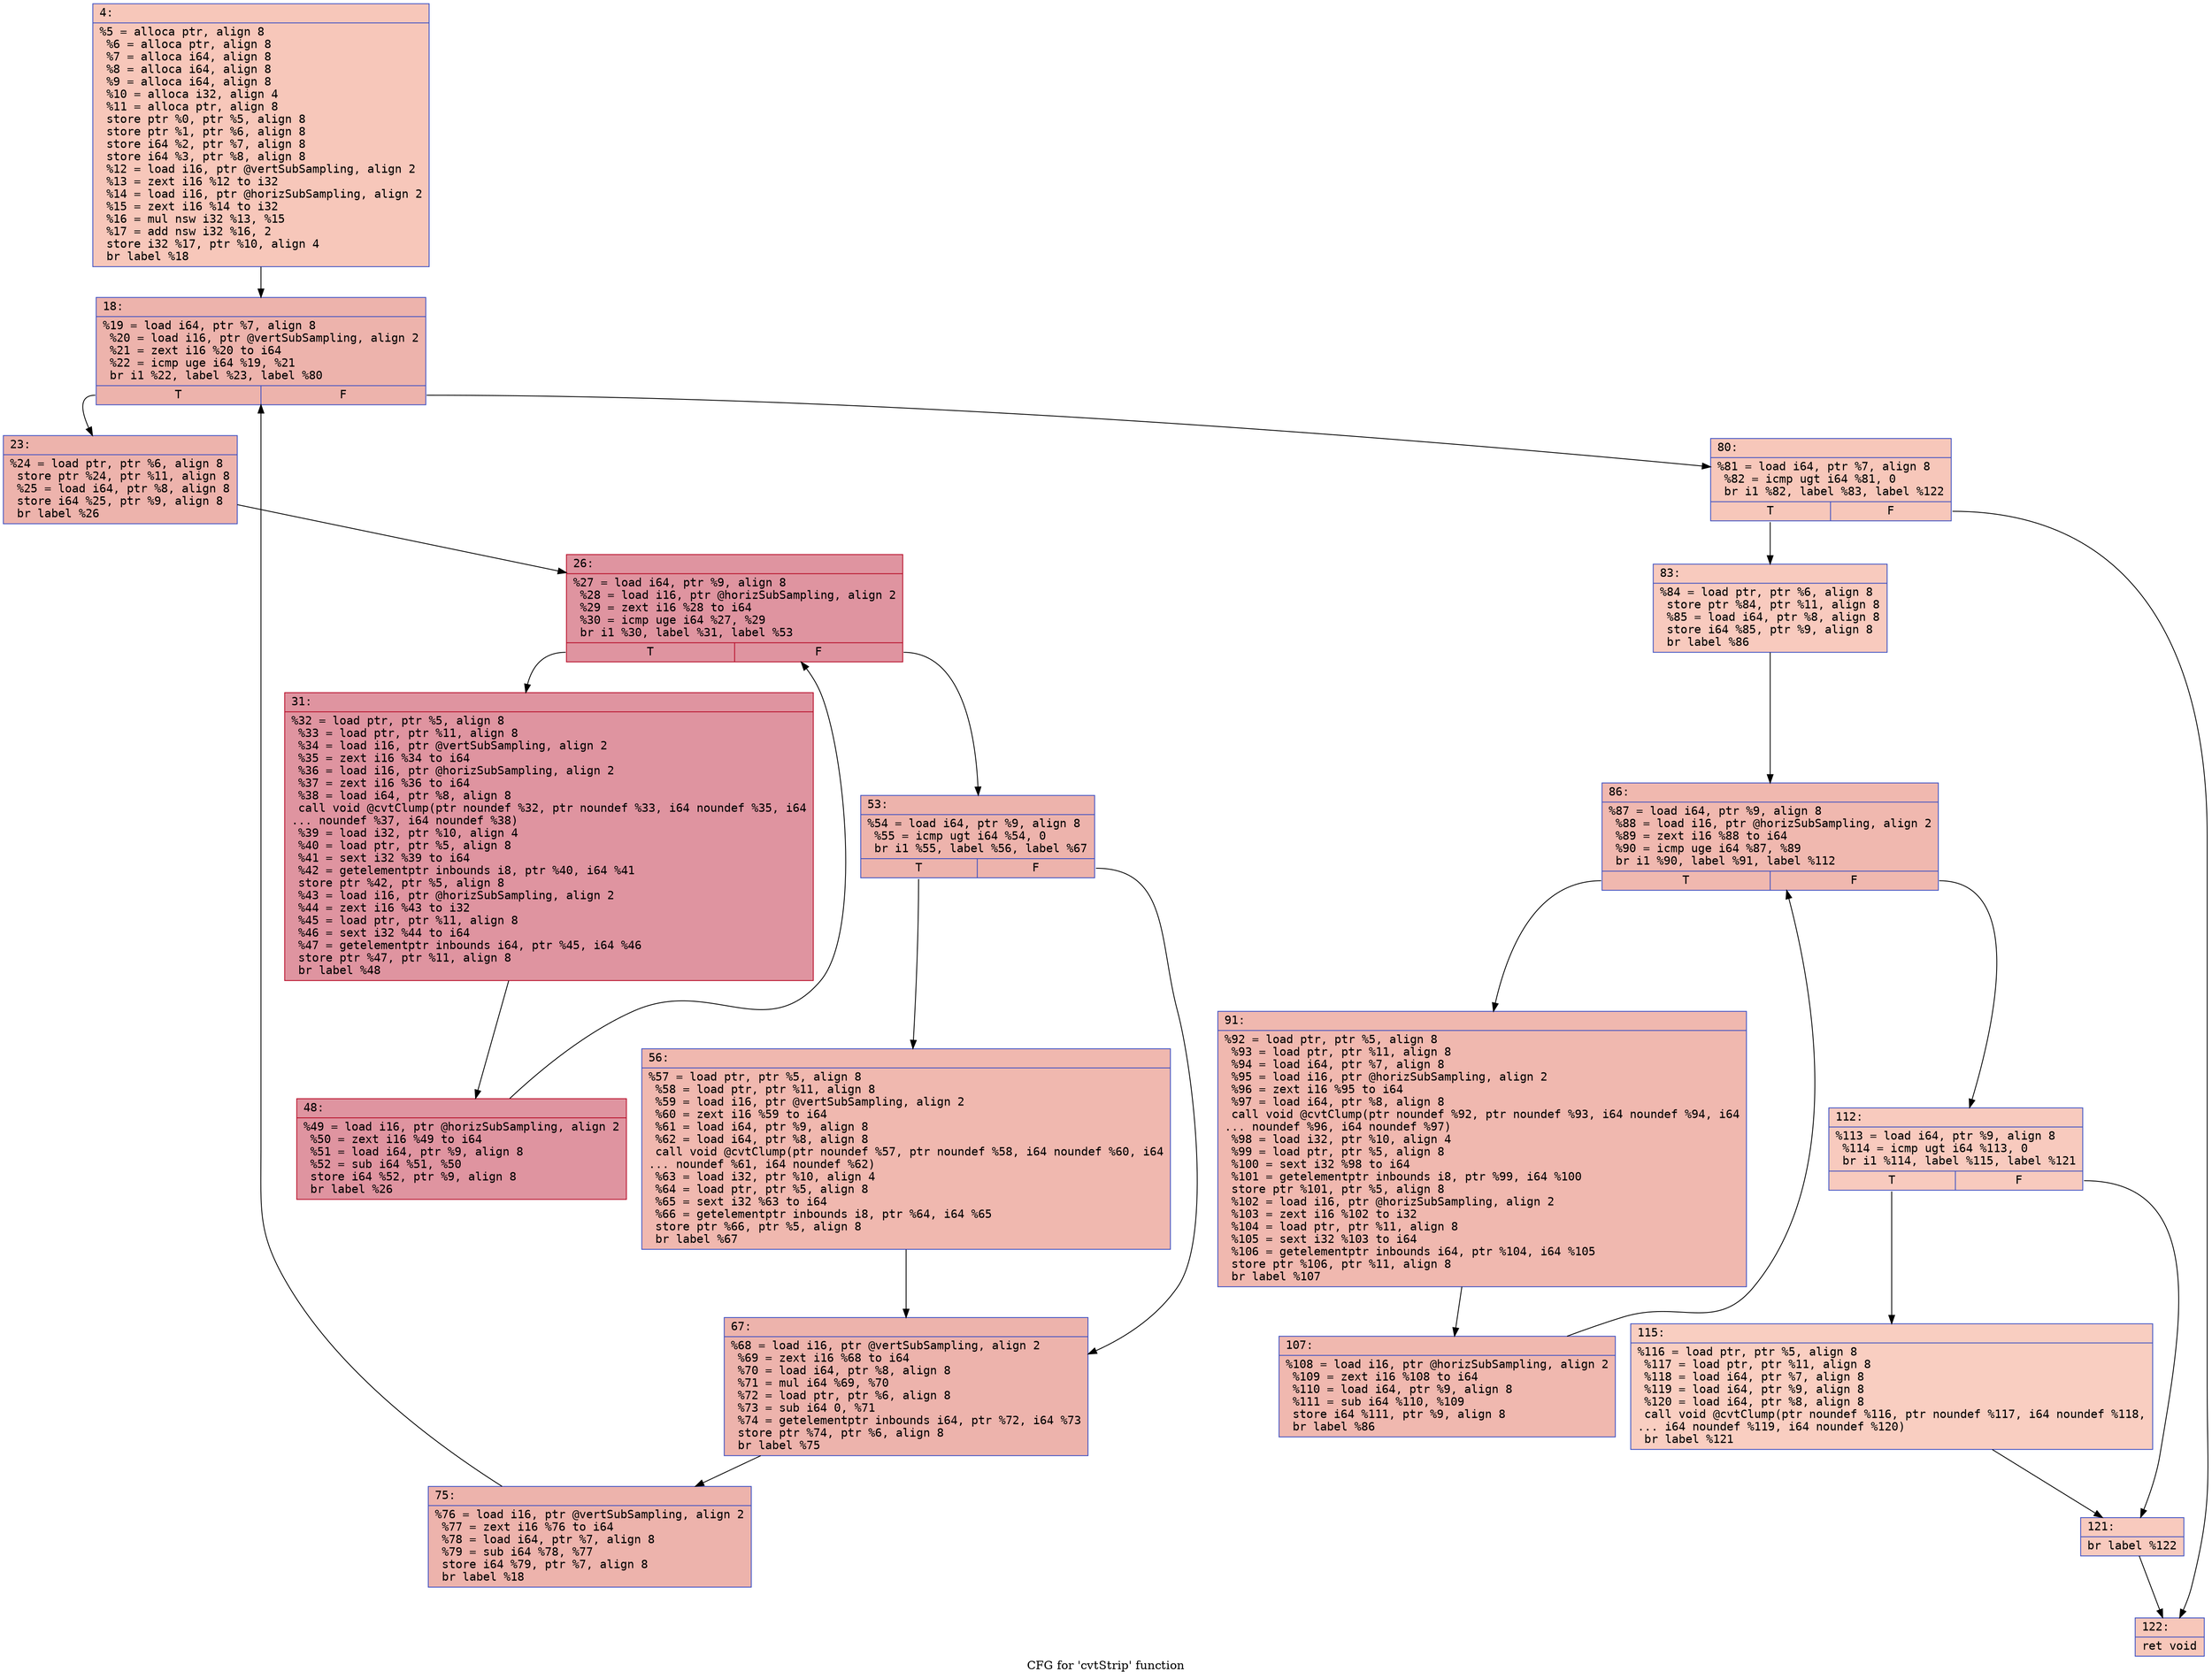 digraph "CFG for 'cvtStrip' function" {
	label="CFG for 'cvtStrip' function";

	Node0x6000024662b0 [shape=record,color="#3d50c3ff", style=filled, fillcolor="#ec7f6370" fontname="Courier",label="{4:\l|  %5 = alloca ptr, align 8\l  %6 = alloca ptr, align 8\l  %7 = alloca i64, align 8\l  %8 = alloca i64, align 8\l  %9 = alloca i64, align 8\l  %10 = alloca i32, align 4\l  %11 = alloca ptr, align 8\l  store ptr %0, ptr %5, align 8\l  store ptr %1, ptr %6, align 8\l  store i64 %2, ptr %7, align 8\l  store i64 %3, ptr %8, align 8\l  %12 = load i16, ptr @vertSubSampling, align 2\l  %13 = zext i16 %12 to i32\l  %14 = load i16, ptr @horizSubSampling, align 2\l  %15 = zext i16 %14 to i32\l  %16 = mul nsw i32 %13, %15\l  %17 = add nsw i32 %16, 2\l  store i32 %17, ptr %10, align 4\l  br label %18\l}"];
	Node0x6000024662b0 -> Node0x600002466350[tooltip="4 -> 18\nProbability 100.00%" ];
	Node0x600002466350 [shape=record,color="#3d50c3ff", style=filled, fillcolor="#d6524470" fontname="Courier",label="{18:\l|  %19 = load i64, ptr %7, align 8\l  %20 = load i16, ptr @vertSubSampling, align 2\l  %21 = zext i16 %20 to i64\l  %22 = icmp uge i64 %19, %21\l  br i1 %22, label %23, label %80\l|{<s0>T|<s1>F}}"];
	Node0x600002466350:s0 -> Node0x6000024663a0[tooltip="18 -> 23\nProbability 96.88%" ];
	Node0x600002466350:s1 -> Node0x600002466620[tooltip="18 -> 80\nProbability 3.12%" ];
	Node0x6000024663a0 [shape=record,color="#3d50c3ff", style=filled, fillcolor="#d6524470" fontname="Courier",label="{23:\l|  %24 = load ptr, ptr %6, align 8\l  store ptr %24, ptr %11, align 8\l  %25 = load i64, ptr %8, align 8\l  store i64 %25, ptr %9, align 8\l  br label %26\l}"];
	Node0x6000024663a0 -> Node0x6000024663f0[tooltip="23 -> 26\nProbability 100.00%" ];
	Node0x6000024663f0 [shape=record,color="#b70d28ff", style=filled, fillcolor="#b70d2870" fontname="Courier",label="{26:\l|  %27 = load i64, ptr %9, align 8\l  %28 = load i16, ptr @horizSubSampling, align 2\l  %29 = zext i16 %28 to i64\l  %30 = icmp uge i64 %27, %29\l  br i1 %30, label %31, label %53\l|{<s0>T|<s1>F}}"];
	Node0x6000024663f0:s0 -> Node0x600002466440[tooltip="26 -> 31\nProbability 96.88%" ];
	Node0x6000024663f0:s1 -> Node0x6000024664e0[tooltip="26 -> 53\nProbability 3.12%" ];
	Node0x600002466440 [shape=record,color="#b70d28ff", style=filled, fillcolor="#b70d2870" fontname="Courier",label="{31:\l|  %32 = load ptr, ptr %5, align 8\l  %33 = load ptr, ptr %11, align 8\l  %34 = load i16, ptr @vertSubSampling, align 2\l  %35 = zext i16 %34 to i64\l  %36 = load i16, ptr @horizSubSampling, align 2\l  %37 = zext i16 %36 to i64\l  %38 = load i64, ptr %8, align 8\l  call void @cvtClump(ptr noundef %32, ptr noundef %33, i64 noundef %35, i64\l... noundef %37, i64 noundef %38)\l  %39 = load i32, ptr %10, align 4\l  %40 = load ptr, ptr %5, align 8\l  %41 = sext i32 %39 to i64\l  %42 = getelementptr inbounds i8, ptr %40, i64 %41\l  store ptr %42, ptr %5, align 8\l  %43 = load i16, ptr @horizSubSampling, align 2\l  %44 = zext i16 %43 to i32\l  %45 = load ptr, ptr %11, align 8\l  %46 = sext i32 %44 to i64\l  %47 = getelementptr inbounds i64, ptr %45, i64 %46\l  store ptr %47, ptr %11, align 8\l  br label %48\l}"];
	Node0x600002466440 -> Node0x600002466490[tooltip="31 -> 48\nProbability 100.00%" ];
	Node0x600002466490 [shape=record,color="#b70d28ff", style=filled, fillcolor="#b70d2870" fontname="Courier",label="{48:\l|  %49 = load i16, ptr @horizSubSampling, align 2\l  %50 = zext i16 %49 to i64\l  %51 = load i64, ptr %9, align 8\l  %52 = sub i64 %51, %50\l  store i64 %52, ptr %9, align 8\l  br label %26\l}"];
	Node0x600002466490 -> Node0x6000024663f0[tooltip="48 -> 26\nProbability 100.00%" ];
	Node0x6000024664e0 [shape=record,color="#3d50c3ff", style=filled, fillcolor="#d6524470" fontname="Courier",label="{53:\l|  %54 = load i64, ptr %9, align 8\l  %55 = icmp ugt i64 %54, 0\l  br i1 %55, label %56, label %67\l|{<s0>T|<s1>F}}"];
	Node0x6000024664e0:s0 -> Node0x600002466530[tooltip="53 -> 56\nProbability 50.00%" ];
	Node0x6000024664e0:s1 -> Node0x600002466580[tooltip="53 -> 67\nProbability 50.00%" ];
	Node0x600002466530 [shape=record,color="#3d50c3ff", style=filled, fillcolor="#dc5d4a70" fontname="Courier",label="{56:\l|  %57 = load ptr, ptr %5, align 8\l  %58 = load ptr, ptr %11, align 8\l  %59 = load i16, ptr @vertSubSampling, align 2\l  %60 = zext i16 %59 to i64\l  %61 = load i64, ptr %9, align 8\l  %62 = load i64, ptr %8, align 8\l  call void @cvtClump(ptr noundef %57, ptr noundef %58, i64 noundef %60, i64\l... noundef %61, i64 noundef %62)\l  %63 = load i32, ptr %10, align 4\l  %64 = load ptr, ptr %5, align 8\l  %65 = sext i32 %63 to i64\l  %66 = getelementptr inbounds i8, ptr %64, i64 %65\l  store ptr %66, ptr %5, align 8\l  br label %67\l}"];
	Node0x600002466530 -> Node0x600002466580[tooltip="56 -> 67\nProbability 100.00%" ];
	Node0x600002466580 [shape=record,color="#3d50c3ff", style=filled, fillcolor="#d6524470" fontname="Courier",label="{67:\l|  %68 = load i16, ptr @vertSubSampling, align 2\l  %69 = zext i16 %68 to i64\l  %70 = load i64, ptr %8, align 8\l  %71 = mul i64 %69, %70\l  %72 = load ptr, ptr %6, align 8\l  %73 = sub i64 0, %71\l  %74 = getelementptr inbounds i64, ptr %72, i64 %73\l  store ptr %74, ptr %6, align 8\l  br label %75\l}"];
	Node0x600002466580 -> Node0x6000024665d0[tooltip="67 -> 75\nProbability 100.00%" ];
	Node0x6000024665d0 [shape=record,color="#3d50c3ff", style=filled, fillcolor="#d6524470" fontname="Courier",label="{75:\l|  %76 = load i16, ptr @vertSubSampling, align 2\l  %77 = zext i16 %76 to i64\l  %78 = load i64, ptr %7, align 8\l  %79 = sub i64 %78, %77\l  store i64 %79, ptr %7, align 8\l  br label %18\l}"];
	Node0x6000024665d0 -> Node0x600002466350[tooltip="75 -> 18\nProbability 100.00%" ];
	Node0x600002466620 [shape=record,color="#3d50c3ff", style=filled, fillcolor="#ec7f6370" fontname="Courier",label="{80:\l|  %81 = load i64, ptr %7, align 8\l  %82 = icmp ugt i64 %81, 0\l  br i1 %82, label %83, label %122\l|{<s0>T|<s1>F}}"];
	Node0x600002466620:s0 -> Node0x600002466670[tooltip="80 -> 83\nProbability 50.00%" ];
	Node0x600002466620:s1 -> Node0x6000024668a0[tooltip="80 -> 122\nProbability 50.00%" ];
	Node0x600002466670 [shape=record,color="#3d50c3ff", style=filled, fillcolor="#ef886b70" fontname="Courier",label="{83:\l|  %84 = load ptr, ptr %6, align 8\l  store ptr %84, ptr %11, align 8\l  %85 = load i64, ptr %8, align 8\l  store i64 %85, ptr %9, align 8\l  br label %86\l}"];
	Node0x600002466670 -> Node0x6000024666c0[tooltip="83 -> 86\nProbability 100.00%" ];
	Node0x6000024666c0 [shape=record,color="#3d50c3ff", style=filled, fillcolor="#dc5d4a70" fontname="Courier",label="{86:\l|  %87 = load i64, ptr %9, align 8\l  %88 = load i16, ptr @horizSubSampling, align 2\l  %89 = zext i16 %88 to i64\l  %90 = icmp uge i64 %87, %89\l  br i1 %90, label %91, label %112\l|{<s0>T|<s1>F}}"];
	Node0x6000024666c0:s0 -> Node0x600002466710[tooltip="86 -> 91\nProbability 96.88%" ];
	Node0x6000024666c0:s1 -> Node0x6000024667b0[tooltip="86 -> 112\nProbability 3.12%" ];
	Node0x600002466710 [shape=record,color="#3d50c3ff", style=filled, fillcolor="#dc5d4a70" fontname="Courier",label="{91:\l|  %92 = load ptr, ptr %5, align 8\l  %93 = load ptr, ptr %11, align 8\l  %94 = load i64, ptr %7, align 8\l  %95 = load i16, ptr @horizSubSampling, align 2\l  %96 = zext i16 %95 to i64\l  %97 = load i64, ptr %8, align 8\l  call void @cvtClump(ptr noundef %92, ptr noundef %93, i64 noundef %94, i64\l... noundef %96, i64 noundef %97)\l  %98 = load i32, ptr %10, align 4\l  %99 = load ptr, ptr %5, align 8\l  %100 = sext i32 %98 to i64\l  %101 = getelementptr inbounds i8, ptr %99, i64 %100\l  store ptr %101, ptr %5, align 8\l  %102 = load i16, ptr @horizSubSampling, align 2\l  %103 = zext i16 %102 to i32\l  %104 = load ptr, ptr %11, align 8\l  %105 = sext i32 %103 to i64\l  %106 = getelementptr inbounds i64, ptr %104, i64 %105\l  store ptr %106, ptr %11, align 8\l  br label %107\l}"];
	Node0x600002466710 -> Node0x600002466760[tooltip="91 -> 107\nProbability 100.00%" ];
	Node0x600002466760 [shape=record,color="#3d50c3ff", style=filled, fillcolor="#dc5d4a70" fontname="Courier",label="{107:\l|  %108 = load i16, ptr @horizSubSampling, align 2\l  %109 = zext i16 %108 to i64\l  %110 = load i64, ptr %9, align 8\l  %111 = sub i64 %110, %109\l  store i64 %111, ptr %9, align 8\l  br label %86\l}"];
	Node0x600002466760 -> Node0x6000024666c0[tooltip="107 -> 86\nProbability 100.00%" ];
	Node0x6000024667b0 [shape=record,color="#3d50c3ff", style=filled, fillcolor="#ef886b70" fontname="Courier",label="{112:\l|  %113 = load i64, ptr %9, align 8\l  %114 = icmp ugt i64 %113, 0\l  br i1 %114, label %115, label %121\l|{<s0>T|<s1>F}}"];
	Node0x6000024667b0:s0 -> Node0x600002466800[tooltip="112 -> 115\nProbability 50.00%" ];
	Node0x6000024667b0:s1 -> Node0x600002466850[tooltip="112 -> 121\nProbability 50.00%" ];
	Node0x600002466800 [shape=record,color="#3d50c3ff", style=filled, fillcolor="#f2907270" fontname="Courier",label="{115:\l|  %116 = load ptr, ptr %5, align 8\l  %117 = load ptr, ptr %11, align 8\l  %118 = load i64, ptr %7, align 8\l  %119 = load i64, ptr %9, align 8\l  %120 = load i64, ptr %8, align 8\l  call void @cvtClump(ptr noundef %116, ptr noundef %117, i64 noundef %118,\l... i64 noundef %119, i64 noundef %120)\l  br label %121\l}"];
	Node0x600002466800 -> Node0x600002466850[tooltip="115 -> 121\nProbability 100.00%" ];
	Node0x600002466850 [shape=record,color="#3d50c3ff", style=filled, fillcolor="#ef886b70" fontname="Courier",label="{121:\l|  br label %122\l}"];
	Node0x600002466850 -> Node0x6000024668a0[tooltip="121 -> 122\nProbability 100.00%" ];
	Node0x6000024668a0 [shape=record,color="#3d50c3ff", style=filled, fillcolor="#ec7f6370" fontname="Courier",label="{122:\l|  ret void\l}"];
}
